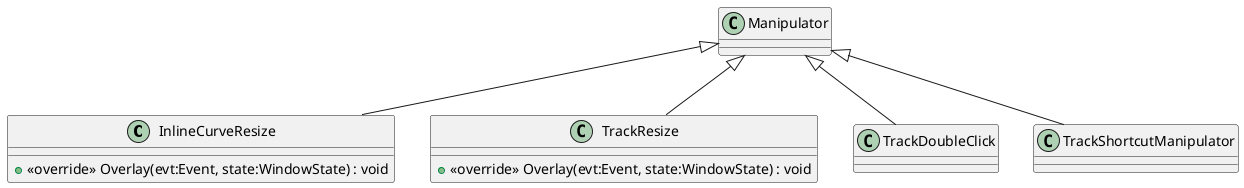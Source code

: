 @startuml
class InlineCurveResize {
    + <<override>> Overlay(evt:Event, state:WindowState) : void
}
class TrackResize {
    + <<override>> Overlay(evt:Event, state:WindowState) : void
}
class TrackDoubleClick {
}
class TrackShortcutManipulator {
}
Manipulator <|-- InlineCurveResize
Manipulator <|-- TrackResize
Manipulator <|-- TrackDoubleClick
Manipulator <|-- TrackShortcutManipulator
@enduml
